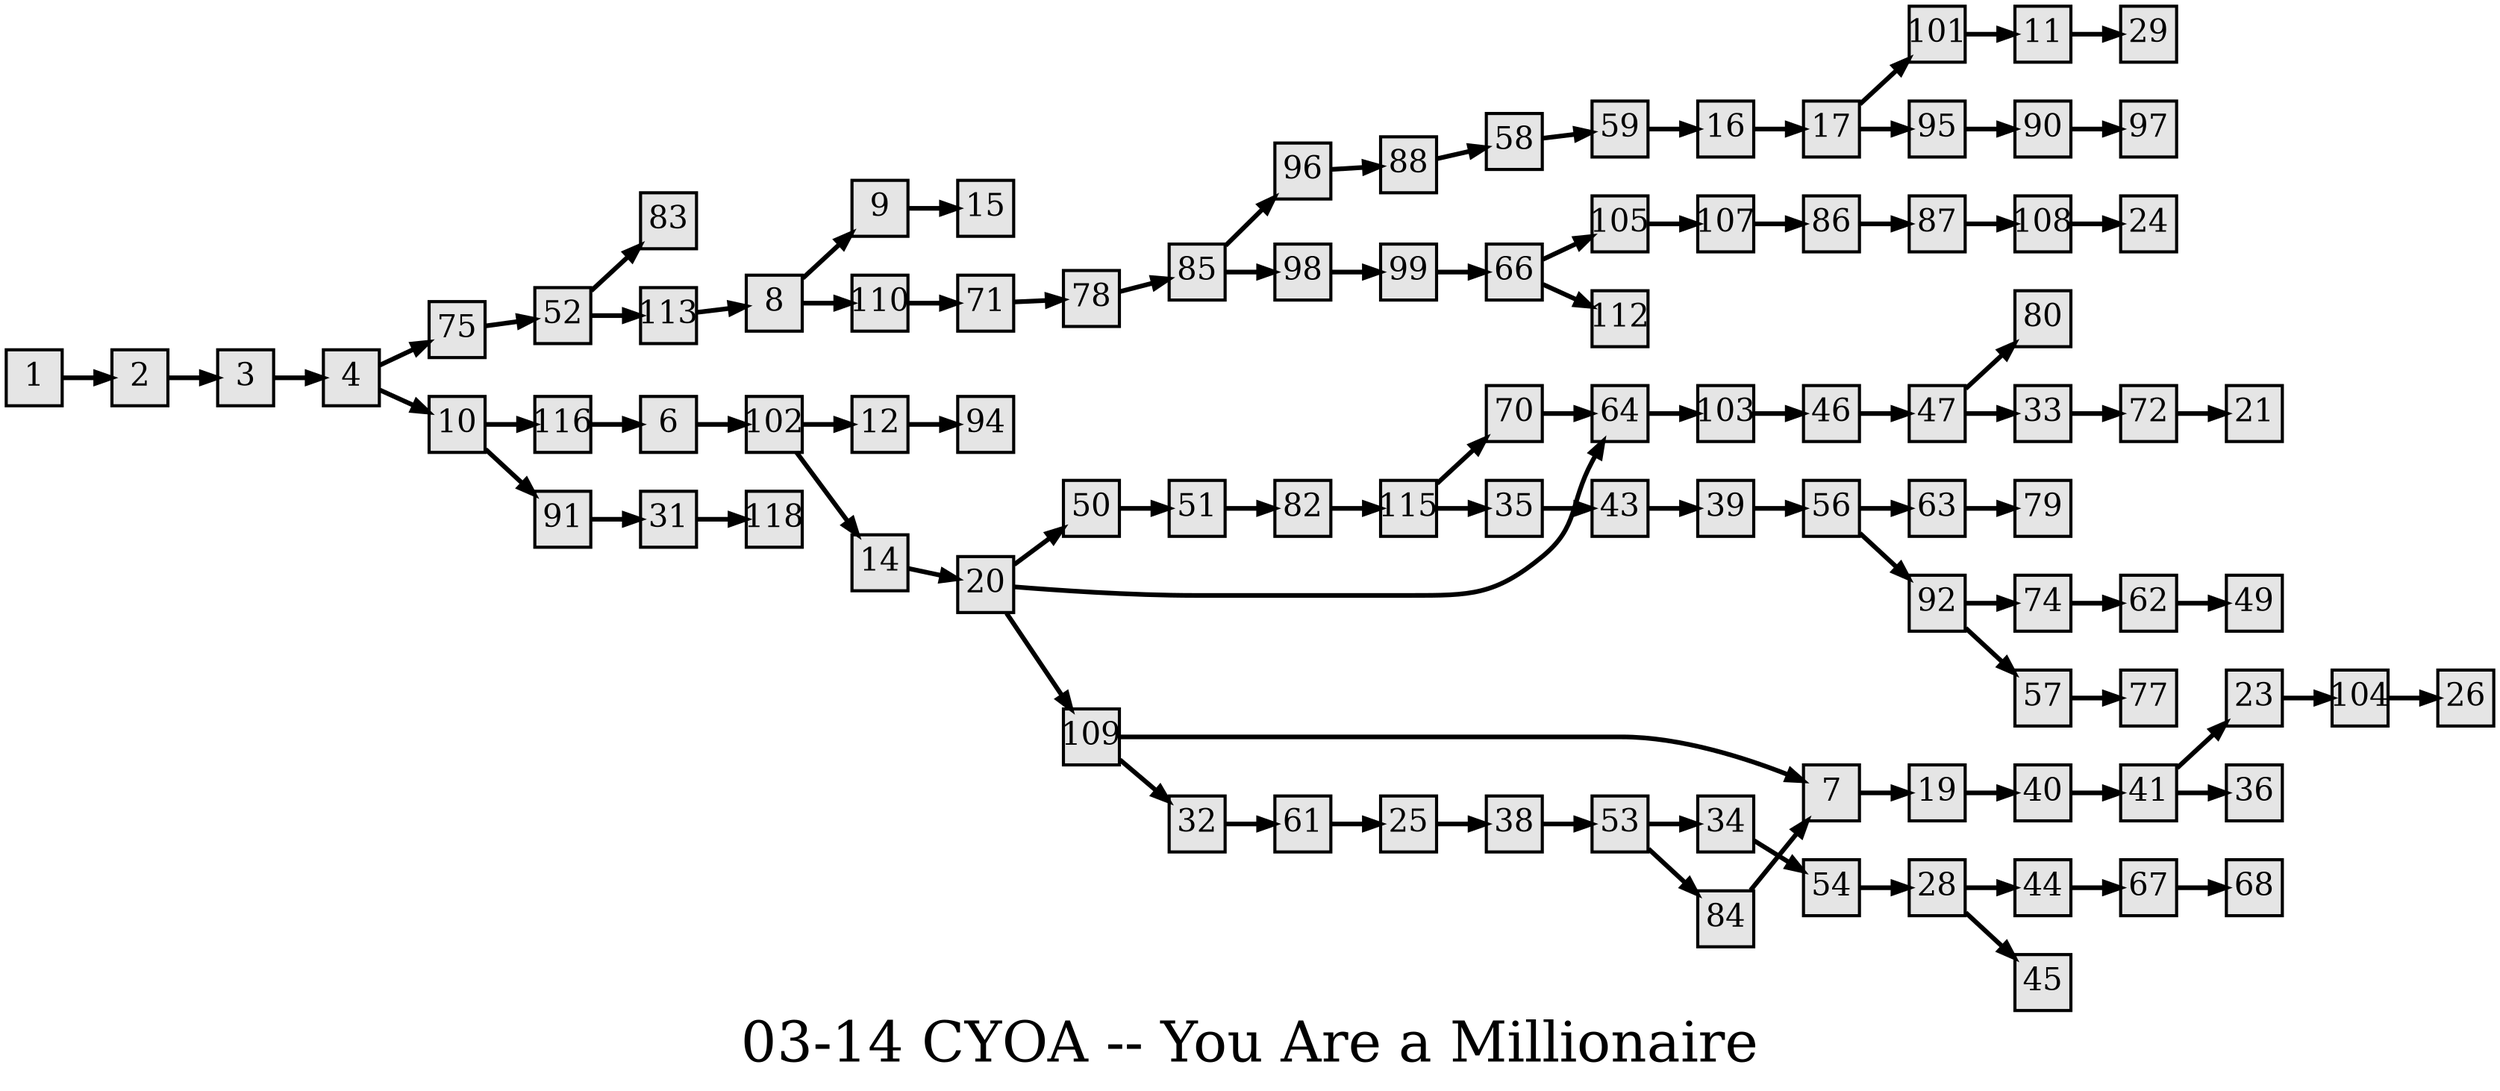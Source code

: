 digraph g{
  graph [ label="03-14 CYOA -- You Are a Millionaire" rankdir=LR, ordering=out, fontsize=36, nodesep="0.35", ranksep="0.45"];
  node  [shape=rect, penwidth=2, fontsize=20, style=filled, fillcolor=grey90, margin="0,0", labelfloat=true, regular=true, fixedsize=true];
  edge  [labelfloat=true, penwidth=3, fontsize=12];

  1 -> 2;
  2 -> 3;
  3 -> 4;
  4 -> 75;
  4 -> 10;
  6 -> 102;
  7 -> 19;
  8 -> 9;
  9 -> 15;
  10 -> 116;
  10 -> 91;
  11 -> 29;
  12 -> 94;
  14 -> 20;
  16 -> 17;
  17 -> 101;
  17 -> 95;
  19 -> 40;
  20 -> 50;
  20 -> 64;
  20 -> 109;
  23 -> 104;
  25 -> 38;
  28 -> 44;
  28 -> 45;
  31 -> 118;
  32 -> 61;
  33 -> 72;
  34 -> 54;
  35 -> 43;
  38 -> 53;
  39 -> 56;
  40 -> 41;
  41 -> 23;
  41 -> 36;
  43 -> 39;
  44 -> 67;
  46 -> 47;
  47 -> 80;
  47 -> 33;
  50 -> 51;
  51 -> 82;
  52 -> 83;
  52 -> 113;
  53 -> 34;
  53 -> 84;
  54 -> 28;
  56 -> 63;
  56 -> 92;
  57 -> 77;
  58 -> 59;
  59 -> 16;
  61 -> 25;
  62 -> 49;
  63 -> 79;
  64 -> 103;
  66 -> 105;
  66 -> 112;
  67 -> 68;
  70 -> 64;
  71 -> 78;
  72 -> 21;
  74 -> 62;
  75 -> 52;
  78 -> 85;
  82 -> 115;
  8 -> 110;
  84 -> 7;
  85 -> 96;
  85 -> 98;
  86 -> 87;
  87 -> 108;
  88 -> 58;
  90 -> 97;
  91 -> 31;
  92 -> 74;
  92 -> 57;
  95 -> 90;
  96 -> 88;
  98 -> 99;
  99 -> 66;
  101 -> 11;
  102 -> 12;
  102 -> 14;
  103 -> 46;
  104 -> 26;
  105 -> 107;
  107 -> 86;
  108 -> 24;
  109 -> 7;
  109 -> 32;
  110 -> 71;
  113 -> 8;
  115 -> 70;
  115 -> 35;
  116 -> 6;
}

